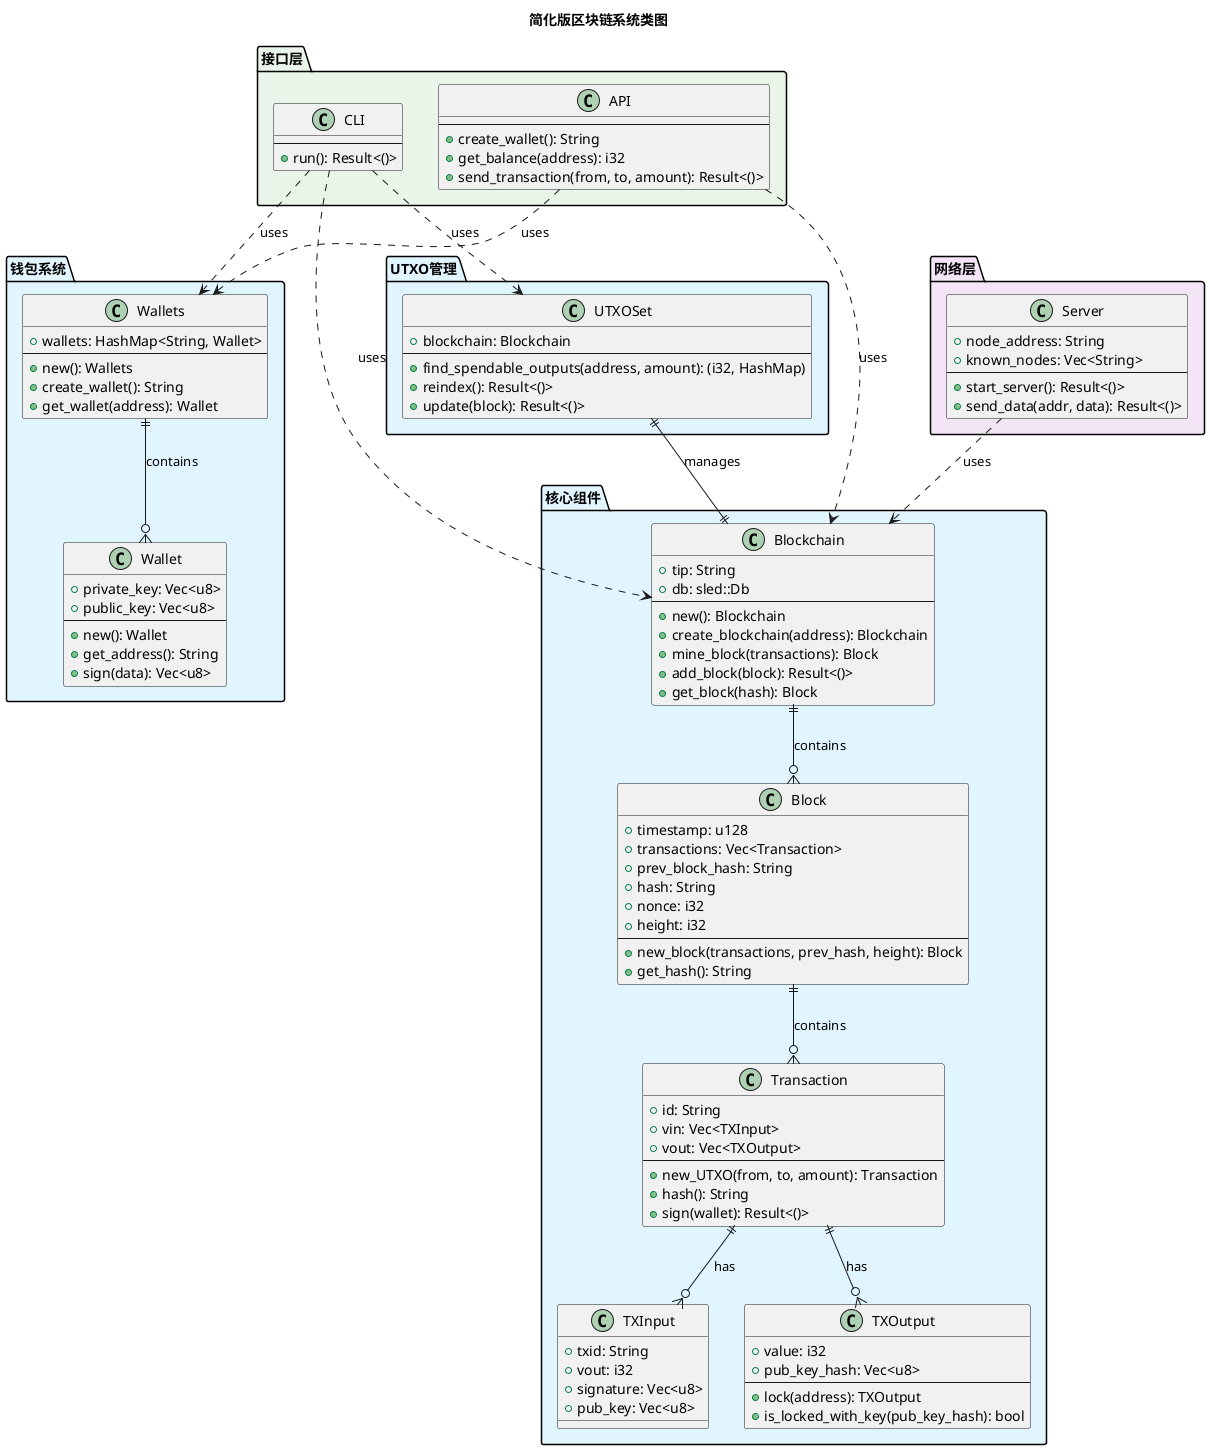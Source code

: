 @startuml
title 简化版区块链系统类图

!define CORE_COLOR #E1F5FE
!define NETWORK_COLOR #F3E5F5
!define API_COLOR #E8F5E8

package "核心组件" CORE_COLOR {
    class Block {
        +timestamp: u128
        +transactions: Vec<Transaction>
        +prev_block_hash: String
        +hash: String
        +nonce: i32
        +height: i32
        --
        +new_block(transactions, prev_hash, height): Block
        +get_hash(): String
    }
    
    class Blockchain {
        +tip: String
        +db: sled::Db
        --
        +new(): Blockchain
        +create_blockchain(address): Blockchain
        +mine_block(transactions): Block
        +add_block(block): Result<()>
        +get_block(hash): Block
    }
    
    class Transaction {
        +id: String
        +vin: Vec<TXInput>
        +vout: Vec<TXOutput>
        --
        +new_UTXO(from, to, amount): Transaction
        +hash(): String
        +sign(wallet): Result<()>
    }
    
    class TXInput {
        +txid: String
        +vout: i32
        +signature: Vec<u8>
        +pub_key: Vec<u8>
    }
    
    class TXOutput {
        +value: i32
        +pub_key_hash: Vec<u8>
        --
        +lock(address): TXOutput
        +is_locked_with_key(pub_key_hash): bool
    }
}

package "钱包系统" CORE_COLOR {
    class Wallet {
        +private_key: Vec<u8>
        +public_key: Vec<u8>
        --
        +new(): Wallet
        +get_address(): String
        +sign(data): Vec<u8>
    }
    
    class Wallets {
        +wallets: HashMap<String, Wallet>
        --
        +new(): Wallets
        +create_wallet(): String
        +get_wallet(address): Wallet
    }
}

package "UTXO管理" CORE_COLOR {
    class UTXOSet {
        +blockchain: Blockchain
        --
        +find_spendable_outputs(address, amount): (i32, HashMap)
        +reindex(): Result<()>
        +update(block): Result<()>
    }
}

package "网络层" NETWORK_COLOR {
    class Server {
        +node_address: String
        +known_nodes: Vec<String>
        --
        +start_server(): Result<()>
        +send_data(addr, data): Result<()>
    }
}

package "接口层" API_COLOR {
    class CLI {
        --
        +run(): Result<()>
    }
    
    class API {
        --
        +create_wallet(): String
        +get_balance(address): i32
        +send_transaction(from, to, amount): Result<()>
    }
}

' 核心关系
Blockchain ||--o{ Block : contains
Block ||--o{ Transaction : contains
Transaction ||--o{ TXInput : has
Transaction ||--o{ TXOutput : has
UTXOSet ||--|| Blockchain : manages
Wallets ||--o{ Wallet : contains

' 使用关系
CLI ..> Blockchain : uses
CLI ..> Wallets : uses
CLI ..> UTXOSet : uses
API ..> Blockchain : uses
API ..> Wallets : uses
Server ..> Blockchain : uses

@enduml